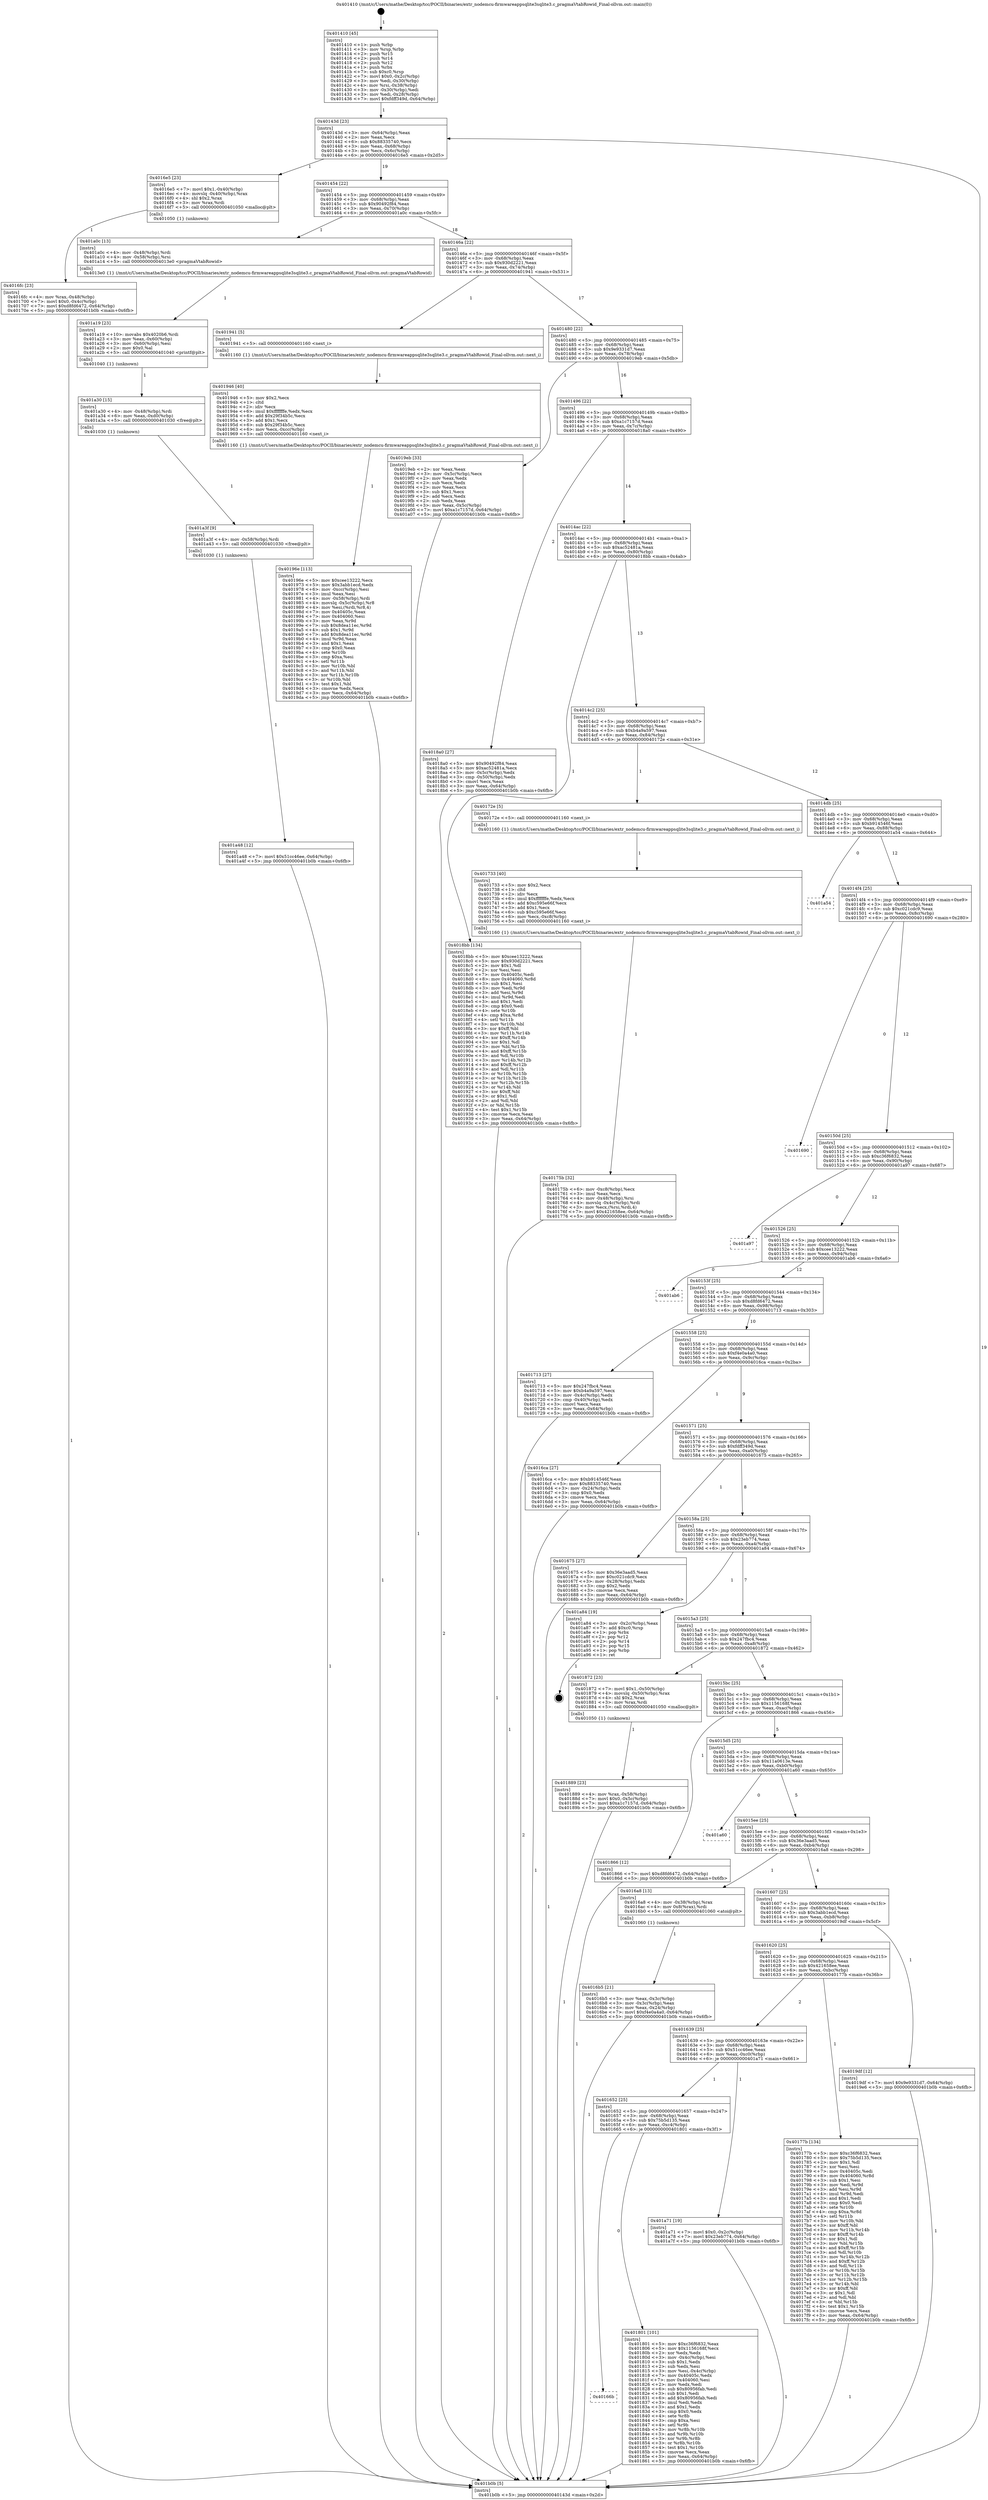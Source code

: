 digraph "0x401410" {
  label = "0x401410 (/mnt/c/Users/mathe/Desktop/tcc/POCII/binaries/extr_nodemcu-firmwareappsqlite3sqlite3.c_pragmaVtabRowid_Final-ollvm.out::main(0))"
  labelloc = "t"
  node[shape=record]

  Entry [label="",width=0.3,height=0.3,shape=circle,fillcolor=black,style=filled]
  "0x40143d" [label="{
     0x40143d [23]\l
     | [instrs]\l
     &nbsp;&nbsp;0x40143d \<+3\>: mov -0x64(%rbp),%eax\l
     &nbsp;&nbsp;0x401440 \<+2\>: mov %eax,%ecx\l
     &nbsp;&nbsp;0x401442 \<+6\>: sub $0x88335740,%ecx\l
     &nbsp;&nbsp;0x401448 \<+3\>: mov %eax,-0x68(%rbp)\l
     &nbsp;&nbsp;0x40144b \<+3\>: mov %ecx,-0x6c(%rbp)\l
     &nbsp;&nbsp;0x40144e \<+6\>: je 00000000004016e5 \<main+0x2d5\>\l
  }"]
  "0x4016e5" [label="{
     0x4016e5 [23]\l
     | [instrs]\l
     &nbsp;&nbsp;0x4016e5 \<+7\>: movl $0x1,-0x40(%rbp)\l
     &nbsp;&nbsp;0x4016ec \<+4\>: movslq -0x40(%rbp),%rax\l
     &nbsp;&nbsp;0x4016f0 \<+4\>: shl $0x2,%rax\l
     &nbsp;&nbsp;0x4016f4 \<+3\>: mov %rax,%rdi\l
     &nbsp;&nbsp;0x4016f7 \<+5\>: call 0000000000401050 \<malloc@plt\>\l
     | [calls]\l
     &nbsp;&nbsp;0x401050 \{1\} (unknown)\l
  }"]
  "0x401454" [label="{
     0x401454 [22]\l
     | [instrs]\l
     &nbsp;&nbsp;0x401454 \<+5\>: jmp 0000000000401459 \<main+0x49\>\l
     &nbsp;&nbsp;0x401459 \<+3\>: mov -0x68(%rbp),%eax\l
     &nbsp;&nbsp;0x40145c \<+5\>: sub $0x90492f84,%eax\l
     &nbsp;&nbsp;0x401461 \<+3\>: mov %eax,-0x70(%rbp)\l
     &nbsp;&nbsp;0x401464 \<+6\>: je 0000000000401a0c \<main+0x5fc\>\l
  }"]
  Exit [label="",width=0.3,height=0.3,shape=circle,fillcolor=black,style=filled,peripheries=2]
  "0x401a0c" [label="{
     0x401a0c [13]\l
     | [instrs]\l
     &nbsp;&nbsp;0x401a0c \<+4\>: mov -0x48(%rbp),%rdi\l
     &nbsp;&nbsp;0x401a10 \<+4\>: mov -0x58(%rbp),%rsi\l
     &nbsp;&nbsp;0x401a14 \<+5\>: call 00000000004013e0 \<pragmaVtabRowid\>\l
     | [calls]\l
     &nbsp;&nbsp;0x4013e0 \{1\} (/mnt/c/Users/mathe/Desktop/tcc/POCII/binaries/extr_nodemcu-firmwareappsqlite3sqlite3.c_pragmaVtabRowid_Final-ollvm.out::pragmaVtabRowid)\l
  }"]
  "0x40146a" [label="{
     0x40146a [22]\l
     | [instrs]\l
     &nbsp;&nbsp;0x40146a \<+5\>: jmp 000000000040146f \<main+0x5f\>\l
     &nbsp;&nbsp;0x40146f \<+3\>: mov -0x68(%rbp),%eax\l
     &nbsp;&nbsp;0x401472 \<+5\>: sub $0x930d2221,%eax\l
     &nbsp;&nbsp;0x401477 \<+3\>: mov %eax,-0x74(%rbp)\l
     &nbsp;&nbsp;0x40147a \<+6\>: je 0000000000401941 \<main+0x531\>\l
  }"]
  "0x401a48" [label="{
     0x401a48 [12]\l
     | [instrs]\l
     &nbsp;&nbsp;0x401a48 \<+7\>: movl $0x51cc46ee,-0x64(%rbp)\l
     &nbsp;&nbsp;0x401a4f \<+5\>: jmp 0000000000401b0b \<main+0x6fb\>\l
  }"]
  "0x401941" [label="{
     0x401941 [5]\l
     | [instrs]\l
     &nbsp;&nbsp;0x401941 \<+5\>: call 0000000000401160 \<next_i\>\l
     | [calls]\l
     &nbsp;&nbsp;0x401160 \{1\} (/mnt/c/Users/mathe/Desktop/tcc/POCII/binaries/extr_nodemcu-firmwareappsqlite3sqlite3.c_pragmaVtabRowid_Final-ollvm.out::next_i)\l
  }"]
  "0x401480" [label="{
     0x401480 [22]\l
     | [instrs]\l
     &nbsp;&nbsp;0x401480 \<+5\>: jmp 0000000000401485 \<main+0x75\>\l
     &nbsp;&nbsp;0x401485 \<+3\>: mov -0x68(%rbp),%eax\l
     &nbsp;&nbsp;0x401488 \<+5\>: sub $0x9e9331d7,%eax\l
     &nbsp;&nbsp;0x40148d \<+3\>: mov %eax,-0x78(%rbp)\l
     &nbsp;&nbsp;0x401490 \<+6\>: je 00000000004019eb \<main+0x5db\>\l
  }"]
  "0x401a3f" [label="{
     0x401a3f [9]\l
     | [instrs]\l
     &nbsp;&nbsp;0x401a3f \<+4\>: mov -0x58(%rbp),%rdi\l
     &nbsp;&nbsp;0x401a43 \<+5\>: call 0000000000401030 \<free@plt\>\l
     | [calls]\l
     &nbsp;&nbsp;0x401030 \{1\} (unknown)\l
  }"]
  "0x4019eb" [label="{
     0x4019eb [33]\l
     | [instrs]\l
     &nbsp;&nbsp;0x4019eb \<+2\>: xor %eax,%eax\l
     &nbsp;&nbsp;0x4019ed \<+3\>: mov -0x5c(%rbp),%ecx\l
     &nbsp;&nbsp;0x4019f0 \<+2\>: mov %eax,%edx\l
     &nbsp;&nbsp;0x4019f2 \<+2\>: sub %ecx,%edx\l
     &nbsp;&nbsp;0x4019f4 \<+2\>: mov %eax,%ecx\l
     &nbsp;&nbsp;0x4019f6 \<+3\>: sub $0x1,%ecx\l
     &nbsp;&nbsp;0x4019f9 \<+2\>: add %ecx,%edx\l
     &nbsp;&nbsp;0x4019fb \<+2\>: sub %edx,%eax\l
     &nbsp;&nbsp;0x4019fd \<+3\>: mov %eax,-0x5c(%rbp)\l
     &nbsp;&nbsp;0x401a00 \<+7\>: movl $0xa1c7157d,-0x64(%rbp)\l
     &nbsp;&nbsp;0x401a07 \<+5\>: jmp 0000000000401b0b \<main+0x6fb\>\l
  }"]
  "0x401496" [label="{
     0x401496 [22]\l
     | [instrs]\l
     &nbsp;&nbsp;0x401496 \<+5\>: jmp 000000000040149b \<main+0x8b\>\l
     &nbsp;&nbsp;0x40149b \<+3\>: mov -0x68(%rbp),%eax\l
     &nbsp;&nbsp;0x40149e \<+5\>: sub $0xa1c7157d,%eax\l
     &nbsp;&nbsp;0x4014a3 \<+3\>: mov %eax,-0x7c(%rbp)\l
     &nbsp;&nbsp;0x4014a6 \<+6\>: je 00000000004018a0 \<main+0x490\>\l
  }"]
  "0x401a30" [label="{
     0x401a30 [15]\l
     | [instrs]\l
     &nbsp;&nbsp;0x401a30 \<+4\>: mov -0x48(%rbp),%rdi\l
     &nbsp;&nbsp;0x401a34 \<+6\>: mov %eax,-0xd0(%rbp)\l
     &nbsp;&nbsp;0x401a3a \<+5\>: call 0000000000401030 \<free@plt\>\l
     | [calls]\l
     &nbsp;&nbsp;0x401030 \{1\} (unknown)\l
  }"]
  "0x4018a0" [label="{
     0x4018a0 [27]\l
     | [instrs]\l
     &nbsp;&nbsp;0x4018a0 \<+5\>: mov $0x90492f84,%eax\l
     &nbsp;&nbsp;0x4018a5 \<+5\>: mov $0xac52481a,%ecx\l
     &nbsp;&nbsp;0x4018aa \<+3\>: mov -0x5c(%rbp),%edx\l
     &nbsp;&nbsp;0x4018ad \<+3\>: cmp -0x50(%rbp),%edx\l
     &nbsp;&nbsp;0x4018b0 \<+3\>: cmovl %ecx,%eax\l
     &nbsp;&nbsp;0x4018b3 \<+3\>: mov %eax,-0x64(%rbp)\l
     &nbsp;&nbsp;0x4018b6 \<+5\>: jmp 0000000000401b0b \<main+0x6fb\>\l
  }"]
  "0x4014ac" [label="{
     0x4014ac [22]\l
     | [instrs]\l
     &nbsp;&nbsp;0x4014ac \<+5\>: jmp 00000000004014b1 \<main+0xa1\>\l
     &nbsp;&nbsp;0x4014b1 \<+3\>: mov -0x68(%rbp),%eax\l
     &nbsp;&nbsp;0x4014b4 \<+5\>: sub $0xac52481a,%eax\l
     &nbsp;&nbsp;0x4014b9 \<+3\>: mov %eax,-0x80(%rbp)\l
     &nbsp;&nbsp;0x4014bc \<+6\>: je 00000000004018bb \<main+0x4ab\>\l
  }"]
  "0x401a19" [label="{
     0x401a19 [23]\l
     | [instrs]\l
     &nbsp;&nbsp;0x401a19 \<+10\>: movabs $0x4020b6,%rdi\l
     &nbsp;&nbsp;0x401a23 \<+3\>: mov %eax,-0x60(%rbp)\l
     &nbsp;&nbsp;0x401a26 \<+3\>: mov -0x60(%rbp),%esi\l
     &nbsp;&nbsp;0x401a29 \<+2\>: mov $0x0,%al\l
     &nbsp;&nbsp;0x401a2b \<+5\>: call 0000000000401040 \<printf@plt\>\l
     | [calls]\l
     &nbsp;&nbsp;0x401040 \{1\} (unknown)\l
  }"]
  "0x4018bb" [label="{
     0x4018bb [134]\l
     | [instrs]\l
     &nbsp;&nbsp;0x4018bb \<+5\>: mov $0xcee13222,%eax\l
     &nbsp;&nbsp;0x4018c0 \<+5\>: mov $0x930d2221,%ecx\l
     &nbsp;&nbsp;0x4018c5 \<+2\>: mov $0x1,%dl\l
     &nbsp;&nbsp;0x4018c7 \<+2\>: xor %esi,%esi\l
     &nbsp;&nbsp;0x4018c9 \<+7\>: mov 0x40405c,%edi\l
     &nbsp;&nbsp;0x4018d0 \<+8\>: mov 0x404060,%r8d\l
     &nbsp;&nbsp;0x4018d8 \<+3\>: sub $0x1,%esi\l
     &nbsp;&nbsp;0x4018db \<+3\>: mov %edi,%r9d\l
     &nbsp;&nbsp;0x4018de \<+3\>: add %esi,%r9d\l
     &nbsp;&nbsp;0x4018e1 \<+4\>: imul %r9d,%edi\l
     &nbsp;&nbsp;0x4018e5 \<+3\>: and $0x1,%edi\l
     &nbsp;&nbsp;0x4018e8 \<+3\>: cmp $0x0,%edi\l
     &nbsp;&nbsp;0x4018eb \<+4\>: sete %r10b\l
     &nbsp;&nbsp;0x4018ef \<+4\>: cmp $0xa,%r8d\l
     &nbsp;&nbsp;0x4018f3 \<+4\>: setl %r11b\l
     &nbsp;&nbsp;0x4018f7 \<+3\>: mov %r10b,%bl\l
     &nbsp;&nbsp;0x4018fa \<+3\>: xor $0xff,%bl\l
     &nbsp;&nbsp;0x4018fd \<+3\>: mov %r11b,%r14b\l
     &nbsp;&nbsp;0x401900 \<+4\>: xor $0xff,%r14b\l
     &nbsp;&nbsp;0x401904 \<+3\>: xor $0x1,%dl\l
     &nbsp;&nbsp;0x401907 \<+3\>: mov %bl,%r15b\l
     &nbsp;&nbsp;0x40190a \<+4\>: and $0xff,%r15b\l
     &nbsp;&nbsp;0x40190e \<+3\>: and %dl,%r10b\l
     &nbsp;&nbsp;0x401911 \<+3\>: mov %r14b,%r12b\l
     &nbsp;&nbsp;0x401914 \<+4\>: and $0xff,%r12b\l
     &nbsp;&nbsp;0x401918 \<+3\>: and %dl,%r11b\l
     &nbsp;&nbsp;0x40191b \<+3\>: or %r10b,%r15b\l
     &nbsp;&nbsp;0x40191e \<+3\>: or %r11b,%r12b\l
     &nbsp;&nbsp;0x401921 \<+3\>: xor %r12b,%r15b\l
     &nbsp;&nbsp;0x401924 \<+3\>: or %r14b,%bl\l
     &nbsp;&nbsp;0x401927 \<+3\>: xor $0xff,%bl\l
     &nbsp;&nbsp;0x40192a \<+3\>: or $0x1,%dl\l
     &nbsp;&nbsp;0x40192d \<+2\>: and %dl,%bl\l
     &nbsp;&nbsp;0x40192f \<+3\>: or %bl,%r15b\l
     &nbsp;&nbsp;0x401932 \<+4\>: test $0x1,%r15b\l
     &nbsp;&nbsp;0x401936 \<+3\>: cmovne %ecx,%eax\l
     &nbsp;&nbsp;0x401939 \<+3\>: mov %eax,-0x64(%rbp)\l
     &nbsp;&nbsp;0x40193c \<+5\>: jmp 0000000000401b0b \<main+0x6fb\>\l
  }"]
  "0x4014c2" [label="{
     0x4014c2 [25]\l
     | [instrs]\l
     &nbsp;&nbsp;0x4014c2 \<+5\>: jmp 00000000004014c7 \<main+0xb7\>\l
     &nbsp;&nbsp;0x4014c7 \<+3\>: mov -0x68(%rbp),%eax\l
     &nbsp;&nbsp;0x4014ca \<+5\>: sub $0xb4a9a597,%eax\l
     &nbsp;&nbsp;0x4014cf \<+6\>: mov %eax,-0x84(%rbp)\l
     &nbsp;&nbsp;0x4014d5 \<+6\>: je 000000000040172e \<main+0x31e\>\l
  }"]
  "0x40196e" [label="{
     0x40196e [113]\l
     | [instrs]\l
     &nbsp;&nbsp;0x40196e \<+5\>: mov $0xcee13222,%ecx\l
     &nbsp;&nbsp;0x401973 \<+5\>: mov $0x3abb1ecd,%edx\l
     &nbsp;&nbsp;0x401978 \<+6\>: mov -0xcc(%rbp),%esi\l
     &nbsp;&nbsp;0x40197e \<+3\>: imul %eax,%esi\l
     &nbsp;&nbsp;0x401981 \<+4\>: mov -0x58(%rbp),%rdi\l
     &nbsp;&nbsp;0x401985 \<+4\>: movslq -0x5c(%rbp),%r8\l
     &nbsp;&nbsp;0x401989 \<+4\>: mov %esi,(%rdi,%r8,4)\l
     &nbsp;&nbsp;0x40198d \<+7\>: mov 0x40405c,%eax\l
     &nbsp;&nbsp;0x401994 \<+7\>: mov 0x404060,%esi\l
     &nbsp;&nbsp;0x40199b \<+3\>: mov %eax,%r9d\l
     &nbsp;&nbsp;0x40199e \<+7\>: sub $0x8dea11ec,%r9d\l
     &nbsp;&nbsp;0x4019a5 \<+4\>: sub $0x1,%r9d\l
     &nbsp;&nbsp;0x4019a9 \<+7\>: add $0x8dea11ec,%r9d\l
     &nbsp;&nbsp;0x4019b0 \<+4\>: imul %r9d,%eax\l
     &nbsp;&nbsp;0x4019b4 \<+3\>: and $0x1,%eax\l
     &nbsp;&nbsp;0x4019b7 \<+3\>: cmp $0x0,%eax\l
     &nbsp;&nbsp;0x4019ba \<+4\>: sete %r10b\l
     &nbsp;&nbsp;0x4019be \<+3\>: cmp $0xa,%esi\l
     &nbsp;&nbsp;0x4019c1 \<+4\>: setl %r11b\l
     &nbsp;&nbsp;0x4019c5 \<+3\>: mov %r10b,%bl\l
     &nbsp;&nbsp;0x4019c8 \<+3\>: and %r11b,%bl\l
     &nbsp;&nbsp;0x4019cb \<+3\>: xor %r11b,%r10b\l
     &nbsp;&nbsp;0x4019ce \<+3\>: or %r10b,%bl\l
     &nbsp;&nbsp;0x4019d1 \<+3\>: test $0x1,%bl\l
     &nbsp;&nbsp;0x4019d4 \<+3\>: cmovne %edx,%ecx\l
     &nbsp;&nbsp;0x4019d7 \<+3\>: mov %ecx,-0x64(%rbp)\l
     &nbsp;&nbsp;0x4019da \<+5\>: jmp 0000000000401b0b \<main+0x6fb\>\l
  }"]
  "0x40172e" [label="{
     0x40172e [5]\l
     | [instrs]\l
     &nbsp;&nbsp;0x40172e \<+5\>: call 0000000000401160 \<next_i\>\l
     | [calls]\l
     &nbsp;&nbsp;0x401160 \{1\} (/mnt/c/Users/mathe/Desktop/tcc/POCII/binaries/extr_nodemcu-firmwareappsqlite3sqlite3.c_pragmaVtabRowid_Final-ollvm.out::next_i)\l
  }"]
  "0x4014db" [label="{
     0x4014db [25]\l
     | [instrs]\l
     &nbsp;&nbsp;0x4014db \<+5\>: jmp 00000000004014e0 \<main+0xd0\>\l
     &nbsp;&nbsp;0x4014e0 \<+3\>: mov -0x68(%rbp),%eax\l
     &nbsp;&nbsp;0x4014e3 \<+5\>: sub $0xb914546f,%eax\l
     &nbsp;&nbsp;0x4014e8 \<+6\>: mov %eax,-0x88(%rbp)\l
     &nbsp;&nbsp;0x4014ee \<+6\>: je 0000000000401a54 \<main+0x644\>\l
  }"]
  "0x401946" [label="{
     0x401946 [40]\l
     | [instrs]\l
     &nbsp;&nbsp;0x401946 \<+5\>: mov $0x2,%ecx\l
     &nbsp;&nbsp;0x40194b \<+1\>: cltd\l
     &nbsp;&nbsp;0x40194c \<+2\>: idiv %ecx\l
     &nbsp;&nbsp;0x40194e \<+6\>: imul $0xfffffffe,%edx,%ecx\l
     &nbsp;&nbsp;0x401954 \<+6\>: add $0x29f34b5c,%ecx\l
     &nbsp;&nbsp;0x40195a \<+3\>: add $0x1,%ecx\l
     &nbsp;&nbsp;0x40195d \<+6\>: sub $0x29f34b5c,%ecx\l
     &nbsp;&nbsp;0x401963 \<+6\>: mov %ecx,-0xcc(%rbp)\l
     &nbsp;&nbsp;0x401969 \<+5\>: call 0000000000401160 \<next_i\>\l
     | [calls]\l
     &nbsp;&nbsp;0x401160 \{1\} (/mnt/c/Users/mathe/Desktop/tcc/POCII/binaries/extr_nodemcu-firmwareappsqlite3sqlite3.c_pragmaVtabRowid_Final-ollvm.out::next_i)\l
  }"]
  "0x401a54" [label="{
     0x401a54\l
  }", style=dashed]
  "0x4014f4" [label="{
     0x4014f4 [25]\l
     | [instrs]\l
     &nbsp;&nbsp;0x4014f4 \<+5\>: jmp 00000000004014f9 \<main+0xe9\>\l
     &nbsp;&nbsp;0x4014f9 \<+3\>: mov -0x68(%rbp),%eax\l
     &nbsp;&nbsp;0x4014fc \<+5\>: sub $0xc021cdc9,%eax\l
     &nbsp;&nbsp;0x401501 \<+6\>: mov %eax,-0x8c(%rbp)\l
     &nbsp;&nbsp;0x401507 \<+6\>: je 0000000000401690 \<main+0x280\>\l
  }"]
  "0x401889" [label="{
     0x401889 [23]\l
     | [instrs]\l
     &nbsp;&nbsp;0x401889 \<+4\>: mov %rax,-0x58(%rbp)\l
     &nbsp;&nbsp;0x40188d \<+7\>: movl $0x0,-0x5c(%rbp)\l
     &nbsp;&nbsp;0x401894 \<+7\>: movl $0xa1c7157d,-0x64(%rbp)\l
     &nbsp;&nbsp;0x40189b \<+5\>: jmp 0000000000401b0b \<main+0x6fb\>\l
  }"]
  "0x401690" [label="{
     0x401690\l
  }", style=dashed]
  "0x40150d" [label="{
     0x40150d [25]\l
     | [instrs]\l
     &nbsp;&nbsp;0x40150d \<+5\>: jmp 0000000000401512 \<main+0x102\>\l
     &nbsp;&nbsp;0x401512 \<+3\>: mov -0x68(%rbp),%eax\l
     &nbsp;&nbsp;0x401515 \<+5\>: sub $0xc36f6832,%eax\l
     &nbsp;&nbsp;0x40151a \<+6\>: mov %eax,-0x90(%rbp)\l
     &nbsp;&nbsp;0x401520 \<+6\>: je 0000000000401a97 \<main+0x687\>\l
  }"]
  "0x40166b" [label="{
     0x40166b\l
  }", style=dashed]
  "0x401a97" [label="{
     0x401a97\l
  }", style=dashed]
  "0x401526" [label="{
     0x401526 [25]\l
     | [instrs]\l
     &nbsp;&nbsp;0x401526 \<+5\>: jmp 000000000040152b \<main+0x11b\>\l
     &nbsp;&nbsp;0x40152b \<+3\>: mov -0x68(%rbp),%eax\l
     &nbsp;&nbsp;0x40152e \<+5\>: sub $0xcee13222,%eax\l
     &nbsp;&nbsp;0x401533 \<+6\>: mov %eax,-0x94(%rbp)\l
     &nbsp;&nbsp;0x401539 \<+6\>: je 0000000000401ab6 \<main+0x6a6\>\l
  }"]
  "0x401801" [label="{
     0x401801 [101]\l
     | [instrs]\l
     &nbsp;&nbsp;0x401801 \<+5\>: mov $0xc36f6832,%eax\l
     &nbsp;&nbsp;0x401806 \<+5\>: mov $0x1156168f,%ecx\l
     &nbsp;&nbsp;0x40180b \<+2\>: xor %edx,%edx\l
     &nbsp;&nbsp;0x40180d \<+3\>: mov -0x4c(%rbp),%esi\l
     &nbsp;&nbsp;0x401810 \<+3\>: sub $0x1,%edx\l
     &nbsp;&nbsp;0x401813 \<+2\>: sub %edx,%esi\l
     &nbsp;&nbsp;0x401815 \<+3\>: mov %esi,-0x4c(%rbp)\l
     &nbsp;&nbsp;0x401818 \<+7\>: mov 0x40405c,%edx\l
     &nbsp;&nbsp;0x40181f \<+7\>: mov 0x404060,%esi\l
     &nbsp;&nbsp;0x401826 \<+2\>: mov %edx,%edi\l
     &nbsp;&nbsp;0x401828 \<+6\>: sub $0x80956fab,%edi\l
     &nbsp;&nbsp;0x40182e \<+3\>: sub $0x1,%edi\l
     &nbsp;&nbsp;0x401831 \<+6\>: add $0x80956fab,%edi\l
     &nbsp;&nbsp;0x401837 \<+3\>: imul %edi,%edx\l
     &nbsp;&nbsp;0x40183a \<+3\>: and $0x1,%edx\l
     &nbsp;&nbsp;0x40183d \<+3\>: cmp $0x0,%edx\l
     &nbsp;&nbsp;0x401840 \<+4\>: sete %r8b\l
     &nbsp;&nbsp;0x401844 \<+3\>: cmp $0xa,%esi\l
     &nbsp;&nbsp;0x401847 \<+4\>: setl %r9b\l
     &nbsp;&nbsp;0x40184b \<+3\>: mov %r8b,%r10b\l
     &nbsp;&nbsp;0x40184e \<+3\>: and %r9b,%r10b\l
     &nbsp;&nbsp;0x401851 \<+3\>: xor %r9b,%r8b\l
     &nbsp;&nbsp;0x401854 \<+3\>: or %r8b,%r10b\l
     &nbsp;&nbsp;0x401857 \<+4\>: test $0x1,%r10b\l
     &nbsp;&nbsp;0x40185b \<+3\>: cmovne %ecx,%eax\l
     &nbsp;&nbsp;0x40185e \<+3\>: mov %eax,-0x64(%rbp)\l
     &nbsp;&nbsp;0x401861 \<+5\>: jmp 0000000000401b0b \<main+0x6fb\>\l
  }"]
  "0x401ab6" [label="{
     0x401ab6\l
  }", style=dashed]
  "0x40153f" [label="{
     0x40153f [25]\l
     | [instrs]\l
     &nbsp;&nbsp;0x40153f \<+5\>: jmp 0000000000401544 \<main+0x134\>\l
     &nbsp;&nbsp;0x401544 \<+3\>: mov -0x68(%rbp),%eax\l
     &nbsp;&nbsp;0x401547 \<+5\>: sub $0xd8fd6472,%eax\l
     &nbsp;&nbsp;0x40154c \<+6\>: mov %eax,-0x98(%rbp)\l
     &nbsp;&nbsp;0x401552 \<+6\>: je 0000000000401713 \<main+0x303\>\l
  }"]
  "0x401652" [label="{
     0x401652 [25]\l
     | [instrs]\l
     &nbsp;&nbsp;0x401652 \<+5\>: jmp 0000000000401657 \<main+0x247\>\l
     &nbsp;&nbsp;0x401657 \<+3\>: mov -0x68(%rbp),%eax\l
     &nbsp;&nbsp;0x40165a \<+5\>: sub $0x75b5d135,%eax\l
     &nbsp;&nbsp;0x40165f \<+6\>: mov %eax,-0xc4(%rbp)\l
     &nbsp;&nbsp;0x401665 \<+6\>: je 0000000000401801 \<main+0x3f1\>\l
  }"]
  "0x401713" [label="{
     0x401713 [27]\l
     | [instrs]\l
     &nbsp;&nbsp;0x401713 \<+5\>: mov $0x247fbc4,%eax\l
     &nbsp;&nbsp;0x401718 \<+5\>: mov $0xb4a9a597,%ecx\l
     &nbsp;&nbsp;0x40171d \<+3\>: mov -0x4c(%rbp),%edx\l
     &nbsp;&nbsp;0x401720 \<+3\>: cmp -0x40(%rbp),%edx\l
     &nbsp;&nbsp;0x401723 \<+3\>: cmovl %ecx,%eax\l
     &nbsp;&nbsp;0x401726 \<+3\>: mov %eax,-0x64(%rbp)\l
     &nbsp;&nbsp;0x401729 \<+5\>: jmp 0000000000401b0b \<main+0x6fb\>\l
  }"]
  "0x401558" [label="{
     0x401558 [25]\l
     | [instrs]\l
     &nbsp;&nbsp;0x401558 \<+5\>: jmp 000000000040155d \<main+0x14d\>\l
     &nbsp;&nbsp;0x40155d \<+3\>: mov -0x68(%rbp),%eax\l
     &nbsp;&nbsp;0x401560 \<+5\>: sub $0xf4e0a4a0,%eax\l
     &nbsp;&nbsp;0x401565 \<+6\>: mov %eax,-0x9c(%rbp)\l
     &nbsp;&nbsp;0x40156b \<+6\>: je 00000000004016ca \<main+0x2ba\>\l
  }"]
  "0x401a71" [label="{
     0x401a71 [19]\l
     | [instrs]\l
     &nbsp;&nbsp;0x401a71 \<+7\>: movl $0x0,-0x2c(%rbp)\l
     &nbsp;&nbsp;0x401a78 \<+7\>: movl $0x23eb774,-0x64(%rbp)\l
     &nbsp;&nbsp;0x401a7f \<+5\>: jmp 0000000000401b0b \<main+0x6fb\>\l
  }"]
  "0x4016ca" [label="{
     0x4016ca [27]\l
     | [instrs]\l
     &nbsp;&nbsp;0x4016ca \<+5\>: mov $0xb914546f,%eax\l
     &nbsp;&nbsp;0x4016cf \<+5\>: mov $0x88335740,%ecx\l
     &nbsp;&nbsp;0x4016d4 \<+3\>: mov -0x24(%rbp),%edx\l
     &nbsp;&nbsp;0x4016d7 \<+3\>: cmp $0x0,%edx\l
     &nbsp;&nbsp;0x4016da \<+3\>: cmove %ecx,%eax\l
     &nbsp;&nbsp;0x4016dd \<+3\>: mov %eax,-0x64(%rbp)\l
     &nbsp;&nbsp;0x4016e0 \<+5\>: jmp 0000000000401b0b \<main+0x6fb\>\l
  }"]
  "0x401571" [label="{
     0x401571 [25]\l
     | [instrs]\l
     &nbsp;&nbsp;0x401571 \<+5\>: jmp 0000000000401576 \<main+0x166\>\l
     &nbsp;&nbsp;0x401576 \<+3\>: mov -0x68(%rbp),%eax\l
     &nbsp;&nbsp;0x401579 \<+5\>: sub $0xfdff349d,%eax\l
     &nbsp;&nbsp;0x40157e \<+6\>: mov %eax,-0xa0(%rbp)\l
     &nbsp;&nbsp;0x401584 \<+6\>: je 0000000000401675 \<main+0x265\>\l
  }"]
  "0x401639" [label="{
     0x401639 [25]\l
     | [instrs]\l
     &nbsp;&nbsp;0x401639 \<+5\>: jmp 000000000040163e \<main+0x22e\>\l
     &nbsp;&nbsp;0x40163e \<+3\>: mov -0x68(%rbp),%eax\l
     &nbsp;&nbsp;0x401641 \<+5\>: sub $0x51cc46ee,%eax\l
     &nbsp;&nbsp;0x401646 \<+6\>: mov %eax,-0xc0(%rbp)\l
     &nbsp;&nbsp;0x40164c \<+6\>: je 0000000000401a71 \<main+0x661\>\l
  }"]
  "0x401675" [label="{
     0x401675 [27]\l
     | [instrs]\l
     &nbsp;&nbsp;0x401675 \<+5\>: mov $0x36e3aad5,%eax\l
     &nbsp;&nbsp;0x40167a \<+5\>: mov $0xc021cdc9,%ecx\l
     &nbsp;&nbsp;0x40167f \<+3\>: mov -0x28(%rbp),%edx\l
     &nbsp;&nbsp;0x401682 \<+3\>: cmp $0x2,%edx\l
     &nbsp;&nbsp;0x401685 \<+3\>: cmovne %ecx,%eax\l
     &nbsp;&nbsp;0x401688 \<+3\>: mov %eax,-0x64(%rbp)\l
     &nbsp;&nbsp;0x40168b \<+5\>: jmp 0000000000401b0b \<main+0x6fb\>\l
  }"]
  "0x40158a" [label="{
     0x40158a [25]\l
     | [instrs]\l
     &nbsp;&nbsp;0x40158a \<+5\>: jmp 000000000040158f \<main+0x17f\>\l
     &nbsp;&nbsp;0x40158f \<+3\>: mov -0x68(%rbp),%eax\l
     &nbsp;&nbsp;0x401592 \<+5\>: sub $0x23eb774,%eax\l
     &nbsp;&nbsp;0x401597 \<+6\>: mov %eax,-0xa4(%rbp)\l
     &nbsp;&nbsp;0x40159d \<+6\>: je 0000000000401a84 \<main+0x674\>\l
  }"]
  "0x401b0b" [label="{
     0x401b0b [5]\l
     | [instrs]\l
     &nbsp;&nbsp;0x401b0b \<+5\>: jmp 000000000040143d \<main+0x2d\>\l
  }"]
  "0x401410" [label="{
     0x401410 [45]\l
     | [instrs]\l
     &nbsp;&nbsp;0x401410 \<+1\>: push %rbp\l
     &nbsp;&nbsp;0x401411 \<+3\>: mov %rsp,%rbp\l
     &nbsp;&nbsp;0x401414 \<+2\>: push %r15\l
     &nbsp;&nbsp;0x401416 \<+2\>: push %r14\l
     &nbsp;&nbsp;0x401418 \<+2\>: push %r12\l
     &nbsp;&nbsp;0x40141a \<+1\>: push %rbx\l
     &nbsp;&nbsp;0x40141b \<+7\>: sub $0xc0,%rsp\l
     &nbsp;&nbsp;0x401422 \<+7\>: movl $0x0,-0x2c(%rbp)\l
     &nbsp;&nbsp;0x401429 \<+3\>: mov %edi,-0x30(%rbp)\l
     &nbsp;&nbsp;0x40142c \<+4\>: mov %rsi,-0x38(%rbp)\l
     &nbsp;&nbsp;0x401430 \<+3\>: mov -0x30(%rbp),%edi\l
     &nbsp;&nbsp;0x401433 \<+3\>: mov %edi,-0x28(%rbp)\l
     &nbsp;&nbsp;0x401436 \<+7\>: movl $0xfdff349d,-0x64(%rbp)\l
  }"]
  "0x40177b" [label="{
     0x40177b [134]\l
     | [instrs]\l
     &nbsp;&nbsp;0x40177b \<+5\>: mov $0xc36f6832,%eax\l
     &nbsp;&nbsp;0x401780 \<+5\>: mov $0x75b5d135,%ecx\l
     &nbsp;&nbsp;0x401785 \<+2\>: mov $0x1,%dl\l
     &nbsp;&nbsp;0x401787 \<+2\>: xor %esi,%esi\l
     &nbsp;&nbsp;0x401789 \<+7\>: mov 0x40405c,%edi\l
     &nbsp;&nbsp;0x401790 \<+8\>: mov 0x404060,%r8d\l
     &nbsp;&nbsp;0x401798 \<+3\>: sub $0x1,%esi\l
     &nbsp;&nbsp;0x40179b \<+3\>: mov %edi,%r9d\l
     &nbsp;&nbsp;0x40179e \<+3\>: add %esi,%r9d\l
     &nbsp;&nbsp;0x4017a1 \<+4\>: imul %r9d,%edi\l
     &nbsp;&nbsp;0x4017a5 \<+3\>: and $0x1,%edi\l
     &nbsp;&nbsp;0x4017a8 \<+3\>: cmp $0x0,%edi\l
     &nbsp;&nbsp;0x4017ab \<+4\>: sete %r10b\l
     &nbsp;&nbsp;0x4017af \<+4\>: cmp $0xa,%r8d\l
     &nbsp;&nbsp;0x4017b3 \<+4\>: setl %r11b\l
     &nbsp;&nbsp;0x4017b7 \<+3\>: mov %r10b,%bl\l
     &nbsp;&nbsp;0x4017ba \<+3\>: xor $0xff,%bl\l
     &nbsp;&nbsp;0x4017bd \<+3\>: mov %r11b,%r14b\l
     &nbsp;&nbsp;0x4017c0 \<+4\>: xor $0xff,%r14b\l
     &nbsp;&nbsp;0x4017c4 \<+3\>: xor $0x1,%dl\l
     &nbsp;&nbsp;0x4017c7 \<+3\>: mov %bl,%r15b\l
     &nbsp;&nbsp;0x4017ca \<+4\>: and $0xff,%r15b\l
     &nbsp;&nbsp;0x4017ce \<+3\>: and %dl,%r10b\l
     &nbsp;&nbsp;0x4017d1 \<+3\>: mov %r14b,%r12b\l
     &nbsp;&nbsp;0x4017d4 \<+4\>: and $0xff,%r12b\l
     &nbsp;&nbsp;0x4017d8 \<+3\>: and %dl,%r11b\l
     &nbsp;&nbsp;0x4017db \<+3\>: or %r10b,%r15b\l
     &nbsp;&nbsp;0x4017de \<+3\>: or %r11b,%r12b\l
     &nbsp;&nbsp;0x4017e1 \<+3\>: xor %r12b,%r15b\l
     &nbsp;&nbsp;0x4017e4 \<+3\>: or %r14b,%bl\l
     &nbsp;&nbsp;0x4017e7 \<+3\>: xor $0xff,%bl\l
     &nbsp;&nbsp;0x4017ea \<+3\>: or $0x1,%dl\l
     &nbsp;&nbsp;0x4017ed \<+2\>: and %dl,%bl\l
     &nbsp;&nbsp;0x4017ef \<+3\>: or %bl,%r15b\l
     &nbsp;&nbsp;0x4017f2 \<+4\>: test $0x1,%r15b\l
     &nbsp;&nbsp;0x4017f6 \<+3\>: cmovne %ecx,%eax\l
     &nbsp;&nbsp;0x4017f9 \<+3\>: mov %eax,-0x64(%rbp)\l
     &nbsp;&nbsp;0x4017fc \<+5\>: jmp 0000000000401b0b \<main+0x6fb\>\l
  }"]
  "0x401a84" [label="{
     0x401a84 [19]\l
     | [instrs]\l
     &nbsp;&nbsp;0x401a84 \<+3\>: mov -0x2c(%rbp),%eax\l
     &nbsp;&nbsp;0x401a87 \<+7\>: add $0xc0,%rsp\l
     &nbsp;&nbsp;0x401a8e \<+1\>: pop %rbx\l
     &nbsp;&nbsp;0x401a8f \<+2\>: pop %r12\l
     &nbsp;&nbsp;0x401a91 \<+2\>: pop %r14\l
     &nbsp;&nbsp;0x401a93 \<+2\>: pop %r15\l
     &nbsp;&nbsp;0x401a95 \<+1\>: pop %rbp\l
     &nbsp;&nbsp;0x401a96 \<+1\>: ret\l
  }"]
  "0x4015a3" [label="{
     0x4015a3 [25]\l
     | [instrs]\l
     &nbsp;&nbsp;0x4015a3 \<+5\>: jmp 00000000004015a8 \<main+0x198\>\l
     &nbsp;&nbsp;0x4015a8 \<+3\>: mov -0x68(%rbp),%eax\l
     &nbsp;&nbsp;0x4015ab \<+5\>: sub $0x247fbc4,%eax\l
     &nbsp;&nbsp;0x4015b0 \<+6\>: mov %eax,-0xa8(%rbp)\l
     &nbsp;&nbsp;0x4015b6 \<+6\>: je 0000000000401872 \<main+0x462\>\l
  }"]
  "0x401620" [label="{
     0x401620 [25]\l
     | [instrs]\l
     &nbsp;&nbsp;0x401620 \<+5\>: jmp 0000000000401625 \<main+0x215\>\l
     &nbsp;&nbsp;0x401625 \<+3\>: mov -0x68(%rbp),%eax\l
     &nbsp;&nbsp;0x401628 \<+5\>: sub $0x421658ee,%eax\l
     &nbsp;&nbsp;0x40162d \<+6\>: mov %eax,-0xbc(%rbp)\l
     &nbsp;&nbsp;0x401633 \<+6\>: je 000000000040177b \<main+0x36b\>\l
  }"]
  "0x401872" [label="{
     0x401872 [23]\l
     | [instrs]\l
     &nbsp;&nbsp;0x401872 \<+7\>: movl $0x1,-0x50(%rbp)\l
     &nbsp;&nbsp;0x401879 \<+4\>: movslq -0x50(%rbp),%rax\l
     &nbsp;&nbsp;0x40187d \<+4\>: shl $0x2,%rax\l
     &nbsp;&nbsp;0x401881 \<+3\>: mov %rax,%rdi\l
     &nbsp;&nbsp;0x401884 \<+5\>: call 0000000000401050 \<malloc@plt\>\l
     | [calls]\l
     &nbsp;&nbsp;0x401050 \{1\} (unknown)\l
  }"]
  "0x4015bc" [label="{
     0x4015bc [25]\l
     | [instrs]\l
     &nbsp;&nbsp;0x4015bc \<+5\>: jmp 00000000004015c1 \<main+0x1b1\>\l
     &nbsp;&nbsp;0x4015c1 \<+3\>: mov -0x68(%rbp),%eax\l
     &nbsp;&nbsp;0x4015c4 \<+5\>: sub $0x1156168f,%eax\l
     &nbsp;&nbsp;0x4015c9 \<+6\>: mov %eax,-0xac(%rbp)\l
     &nbsp;&nbsp;0x4015cf \<+6\>: je 0000000000401866 \<main+0x456\>\l
  }"]
  "0x4019df" [label="{
     0x4019df [12]\l
     | [instrs]\l
     &nbsp;&nbsp;0x4019df \<+7\>: movl $0x9e9331d7,-0x64(%rbp)\l
     &nbsp;&nbsp;0x4019e6 \<+5\>: jmp 0000000000401b0b \<main+0x6fb\>\l
  }"]
  "0x401866" [label="{
     0x401866 [12]\l
     | [instrs]\l
     &nbsp;&nbsp;0x401866 \<+7\>: movl $0xd8fd6472,-0x64(%rbp)\l
     &nbsp;&nbsp;0x40186d \<+5\>: jmp 0000000000401b0b \<main+0x6fb\>\l
  }"]
  "0x4015d5" [label="{
     0x4015d5 [25]\l
     | [instrs]\l
     &nbsp;&nbsp;0x4015d5 \<+5\>: jmp 00000000004015da \<main+0x1ca\>\l
     &nbsp;&nbsp;0x4015da \<+3\>: mov -0x68(%rbp),%eax\l
     &nbsp;&nbsp;0x4015dd \<+5\>: sub $0x11a0613e,%eax\l
     &nbsp;&nbsp;0x4015e2 \<+6\>: mov %eax,-0xb0(%rbp)\l
     &nbsp;&nbsp;0x4015e8 \<+6\>: je 0000000000401a60 \<main+0x650\>\l
  }"]
  "0x40175b" [label="{
     0x40175b [32]\l
     | [instrs]\l
     &nbsp;&nbsp;0x40175b \<+6\>: mov -0xc8(%rbp),%ecx\l
     &nbsp;&nbsp;0x401761 \<+3\>: imul %eax,%ecx\l
     &nbsp;&nbsp;0x401764 \<+4\>: mov -0x48(%rbp),%rsi\l
     &nbsp;&nbsp;0x401768 \<+4\>: movslq -0x4c(%rbp),%rdi\l
     &nbsp;&nbsp;0x40176c \<+3\>: mov %ecx,(%rsi,%rdi,4)\l
     &nbsp;&nbsp;0x40176f \<+7\>: movl $0x421658ee,-0x64(%rbp)\l
     &nbsp;&nbsp;0x401776 \<+5\>: jmp 0000000000401b0b \<main+0x6fb\>\l
  }"]
  "0x401a60" [label="{
     0x401a60\l
  }", style=dashed]
  "0x4015ee" [label="{
     0x4015ee [25]\l
     | [instrs]\l
     &nbsp;&nbsp;0x4015ee \<+5\>: jmp 00000000004015f3 \<main+0x1e3\>\l
     &nbsp;&nbsp;0x4015f3 \<+3\>: mov -0x68(%rbp),%eax\l
     &nbsp;&nbsp;0x4015f6 \<+5\>: sub $0x36e3aad5,%eax\l
     &nbsp;&nbsp;0x4015fb \<+6\>: mov %eax,-0xb4(%rbp)\l
     &nbsp;&nbsp;0x401601 \<+6\>: je 00000000004016a8 \<main+0x298\>\l
  }"]
  "0x401733" [label="{
     0x401733 [40]\l
     | [instrs]\l
     &nbsp;&nbsp;0x401733 \<+5\>: mov $0x2,%ecx\l
     &nbsp;&nbsp;0x401738 \<+1\>: cltd\l
     &nbsp;&nbsp;0x401739 \<+2\>: idiv %ecx\l
     &nbsp;&nbsp;0x40173b \<+6\>: imul $0xfffffffe,%edx,%ecx\l
     &nbsp;&nbsp;0x401741 \<+6\>: add $0xc595e66f,%ecx\l
     &nbsp;&nbsp;0x401747 \<+3\>: add $0x1,%ecx\l
     &nbsp;&nbsp;0x40174a \<+6\>: sub $0xc595e66f,%ecx\l
     &nbsp;&nbsp;0x401750 \<+6\>: mov %ecx,-0xc8(%rbp)\l
     &nbsp;&nbsp;0x401756 \<+5\>: call 0000000000401160 \<next_i\>\l
     | [calls]\l
     &nbsp;&nbsp;0x401160 \{1\} (/mnt/c/Users/mathe/Desktop/tcc/POCII/binaries/extr_nodemcu-firmwareappsqlite3sqlite3.c_pragmaVtabRowid_Final-ollvm.out::next_i)\l
  }"]
  "0x4016a8" [label="{
     0x4016a8 [13]\l
     | [instrs]\l
     &nbsp;&nbsp;0x4016a8 \<+4\>: mov -0x38(%rbp),%rax\l
     &nbsp;&nbsp;0x4016ac \<+4\>: mov 0x8(%rax),%rdi\l
     &nbsp;&nbsp;0x4016b0 \<+5\>: call 0000000000401060 \<atoi@plt\>\l
     | [calls]\l
     &nbsp;&nbsp;0x401060 \{1\} (unknown)\l
  }"]
  "0x401607" [label="{
     0x401607 [25]\l
     | [instrs]\l
     &nbsp;&nbsp;0x401607 \<+5\>: jmp 000000000040160c \<main+0x1fc\>\l
     &nbsp;&nbsp;0x40160c \<+3\>: mov -0x68(%rbp),%eax\l
     &nbsp;&nbsp;0x40160f \<+5\>: sub $0x3abb1ecd,%eax\l
     &nbsp;&nbsp;0x401614 \<+6\>: mov %eax,-0xb8(%rbp)\l
     &nbsp;&nbsp;0x40161a \<+6\>: je 00000000004019df \<main+0x5cf\>\l
  }"]
  "0x4016b5" [label="{
     0x4016b5 [21]\l
     | [instrs]\l
     &nbsp;&nbsp;0x4016b5 \<+3\>: mov %eax,-0x3c(%rbp)\l
     &nbsp;&nbsp;0x4016b8 \<+3\>: mov -0x3c(%rbp),%eax\l
     &nbsp;&nbsp;0x4016bb \<+3\>: mov %eax,-0x24(%rbp)\l
     &nbsp;&nbsp;0x4016be \<+7\>: movl $0xf4e0a4a0,-0x64(%rbp)\l
     &nbsp;&nbsp;0x4016c5 \<+5\>: jmp 0000000000401b0b \<main+0x6fb\>\l
  }"]
  "0x4016fc" [label="{
     0x4016fc [23]\l
     | [instrs]\l
     &nbsp;&nbsp;0x4016fc \<+4\>: mov %rax,-0x48(%rbp)\l
     &nbsp;&nbsp;0x401700 \<+7\>: movl $0x0,-0x4c(%rbp)\l
     &nbsp;&nbsp;0x401707 \<+7\>: movl $0xd8fd6472,-0x64(%rbp)\l
     &nbsp;&nbsp;0x40170e \<+5\>: jmp 0000000000401b0b \<main+0x6fb\>\l
  }"]
  Entry -> "0x401410" [label=" 1"]
  "0x40143d" -> "0x4016e5" [label=" 1"]
  "0x40143d" -> "0x401454" [label=" 19"]
  "0x401a84" -> Exit [label=" 1"]
  "0x401454" -> "0x401a0c" [label=" 1"]
  "0x401454" -> "0x40146a" [label=" 18"]
  "0x401a71" -> "0x401b0b" [label=" 1"]
  "0x40146a" -> "0x401941" [label=" 1"]
  "0x40146a" -> "0x401480" [label=" 17"]
  "0x401a48" -> "0x401b0b" [label=" 1"]
  "0x401480" -> "0x4019eb" [label=" 1"]
  "0x401480" -> "0x401496" [label=" 16"]
  "0x401a3f" -> "0x401a48" [label=" 1"]
  "0x401496" -> "0x4018a0" [label=" 2"]
  "0x401496" -> "0x4014ac" [label=" 14"]
  "0x401a30" -> "0x401a3f" [label=" 1"]
  "0x4014ac" -> "0x4018bb" [label=" 1"]
  "0x4014ac" -> "0x4014c2" [label=" 13"]
  "0x401a19" -> "0x401a30" [label=" 1"]
  "0x4014c2" -> "0x40172e" [label=" 1"]
  "0x4014c2" -> "0x4014db" [label=" 12"]
  "0x401a0c" -> "0x401a19" [label=" 1"]
  "0x4014db" -> "0x401a54" [label=" 0"]
  "0x4014db" -> "0x4014f4" [label=" 12"]
  "0x4019eb" -> "0x401b0b" [label=" 1"]
  "0x4014f4" -> "0x401690" [label=" 0"]
  "0x4014f4" -> "0x40150d" [label=" 12"]
  "0x4019df" -> "0x401b0b" [label=" 1"]
  "0x40150d" -> "0x401a97" [label=" 0"]
  "0x40150d" -> "0x401526" [label=" 12"]
  "0x40196e" -> "0x401b0b" [label=" 1"]
  "0x401526" -> "0x401ab6" [label=" 0"]
  "0x401526" -> "0x40153f" [label=" 12"]
  "0x401946" -> "0x40196e" [label=" 1"]
  "0x40153f" -> "0x401713" [label=" 2"]
  "0x40153f" -> "0x401558" [label=" 10"]
  "0x4018bb" -> "0x401b0b" [label=" 1"]
  "0x401558" -> "0x4016ca" [label=" 1"]
  "0x401558" -> "0x401571" [label=" 9"]
  "0x4018a0" -> "0x401b0b" [label=" 2"]
  "0x401571" -> "0x401675" [label=" 1"]
  "0x401571" -> "0x40158a" [label=" 8"]
  "0x401675" -> "0x401b0b" [label=" 1"]
  "0x401410" -> "0x40143d" [label=" 1"]
  "0x401b0b" -> "0x40143d" [label=" 19"]
  "0x401872" -> "0x401889" [label=" 1"]
  "0x40158a" -> "0x401a84" [label=" 1"]
  "0x40158a" -> "0x4015a3" [label=" 7"]
  "0x401866" -> "0x401b0b" [label=" 1"]
  "0x4015a3" -> "0x401872" [label=" 1"]
  "0x4015a3" -> "0x4015bc" [label=" 6"]
  "0x401652" -> "0x40166b" [label=" 0"]
  "0x4015bc" -> "0x401866" [label=" 1"]
  "0x4015bc" -> "0x4015d5" [label=" 5"]
  "0x401652" -> "0x401801" [label=" 1"]
  "0x4015d5" -> "0x401a60" [label=" 0"]
  "0x4015d5" -> "0x4015ee" [label=" 5"]
  "0x401639" -> "0x401652" [label=" 1"]
  "0x4015ee" -> "0x4016a8" [label=" 1"]
  "0x4015ee" -> "0x401607" [label=" 4"]
  "0x4016a8" -> "0x4016b5" [label=" 1"]
  "0x4016b5" -> "0x401b0b" [label=" 1"]
  "0x4016ca" -> "0x401b0b" [label=" 1"]
  "0x4016e5" -> "0x4016fc" [label=" 1"]
  "0x4016fc" -> "0x401b0b" [label=" 1"]
  "0x401713" -> "0x401b0b" [label=" 2"]
  "0x40172e" -> "0x401733" [label=" 1"]
  "0x401733" -> "0x40175b" [label=" 1"]
  "0x40175b" -> "0x401b0b" [label=" 1"]
  "0x401941" -> "0x401946" [label=" 1"]
  "0x401607" -> "0x4019df" [label=" 1"]
  "0x401607" -> "0x401620" [label=" 3"]
  "0x401801" -> "0x401b0b" [label=" 1"]
  "0x401620" -> "0x40177b" [label=" 1"]
  "0x401620" -> "0x401639" [label=" 2"]
  "0x40177b" -> "0x401b0b" [label=" 1"]
  "0x401889" -> "0x401b0b" [label=" 1"]
  "0x401639" -> "0x401a71" [label=" 1"]
}
